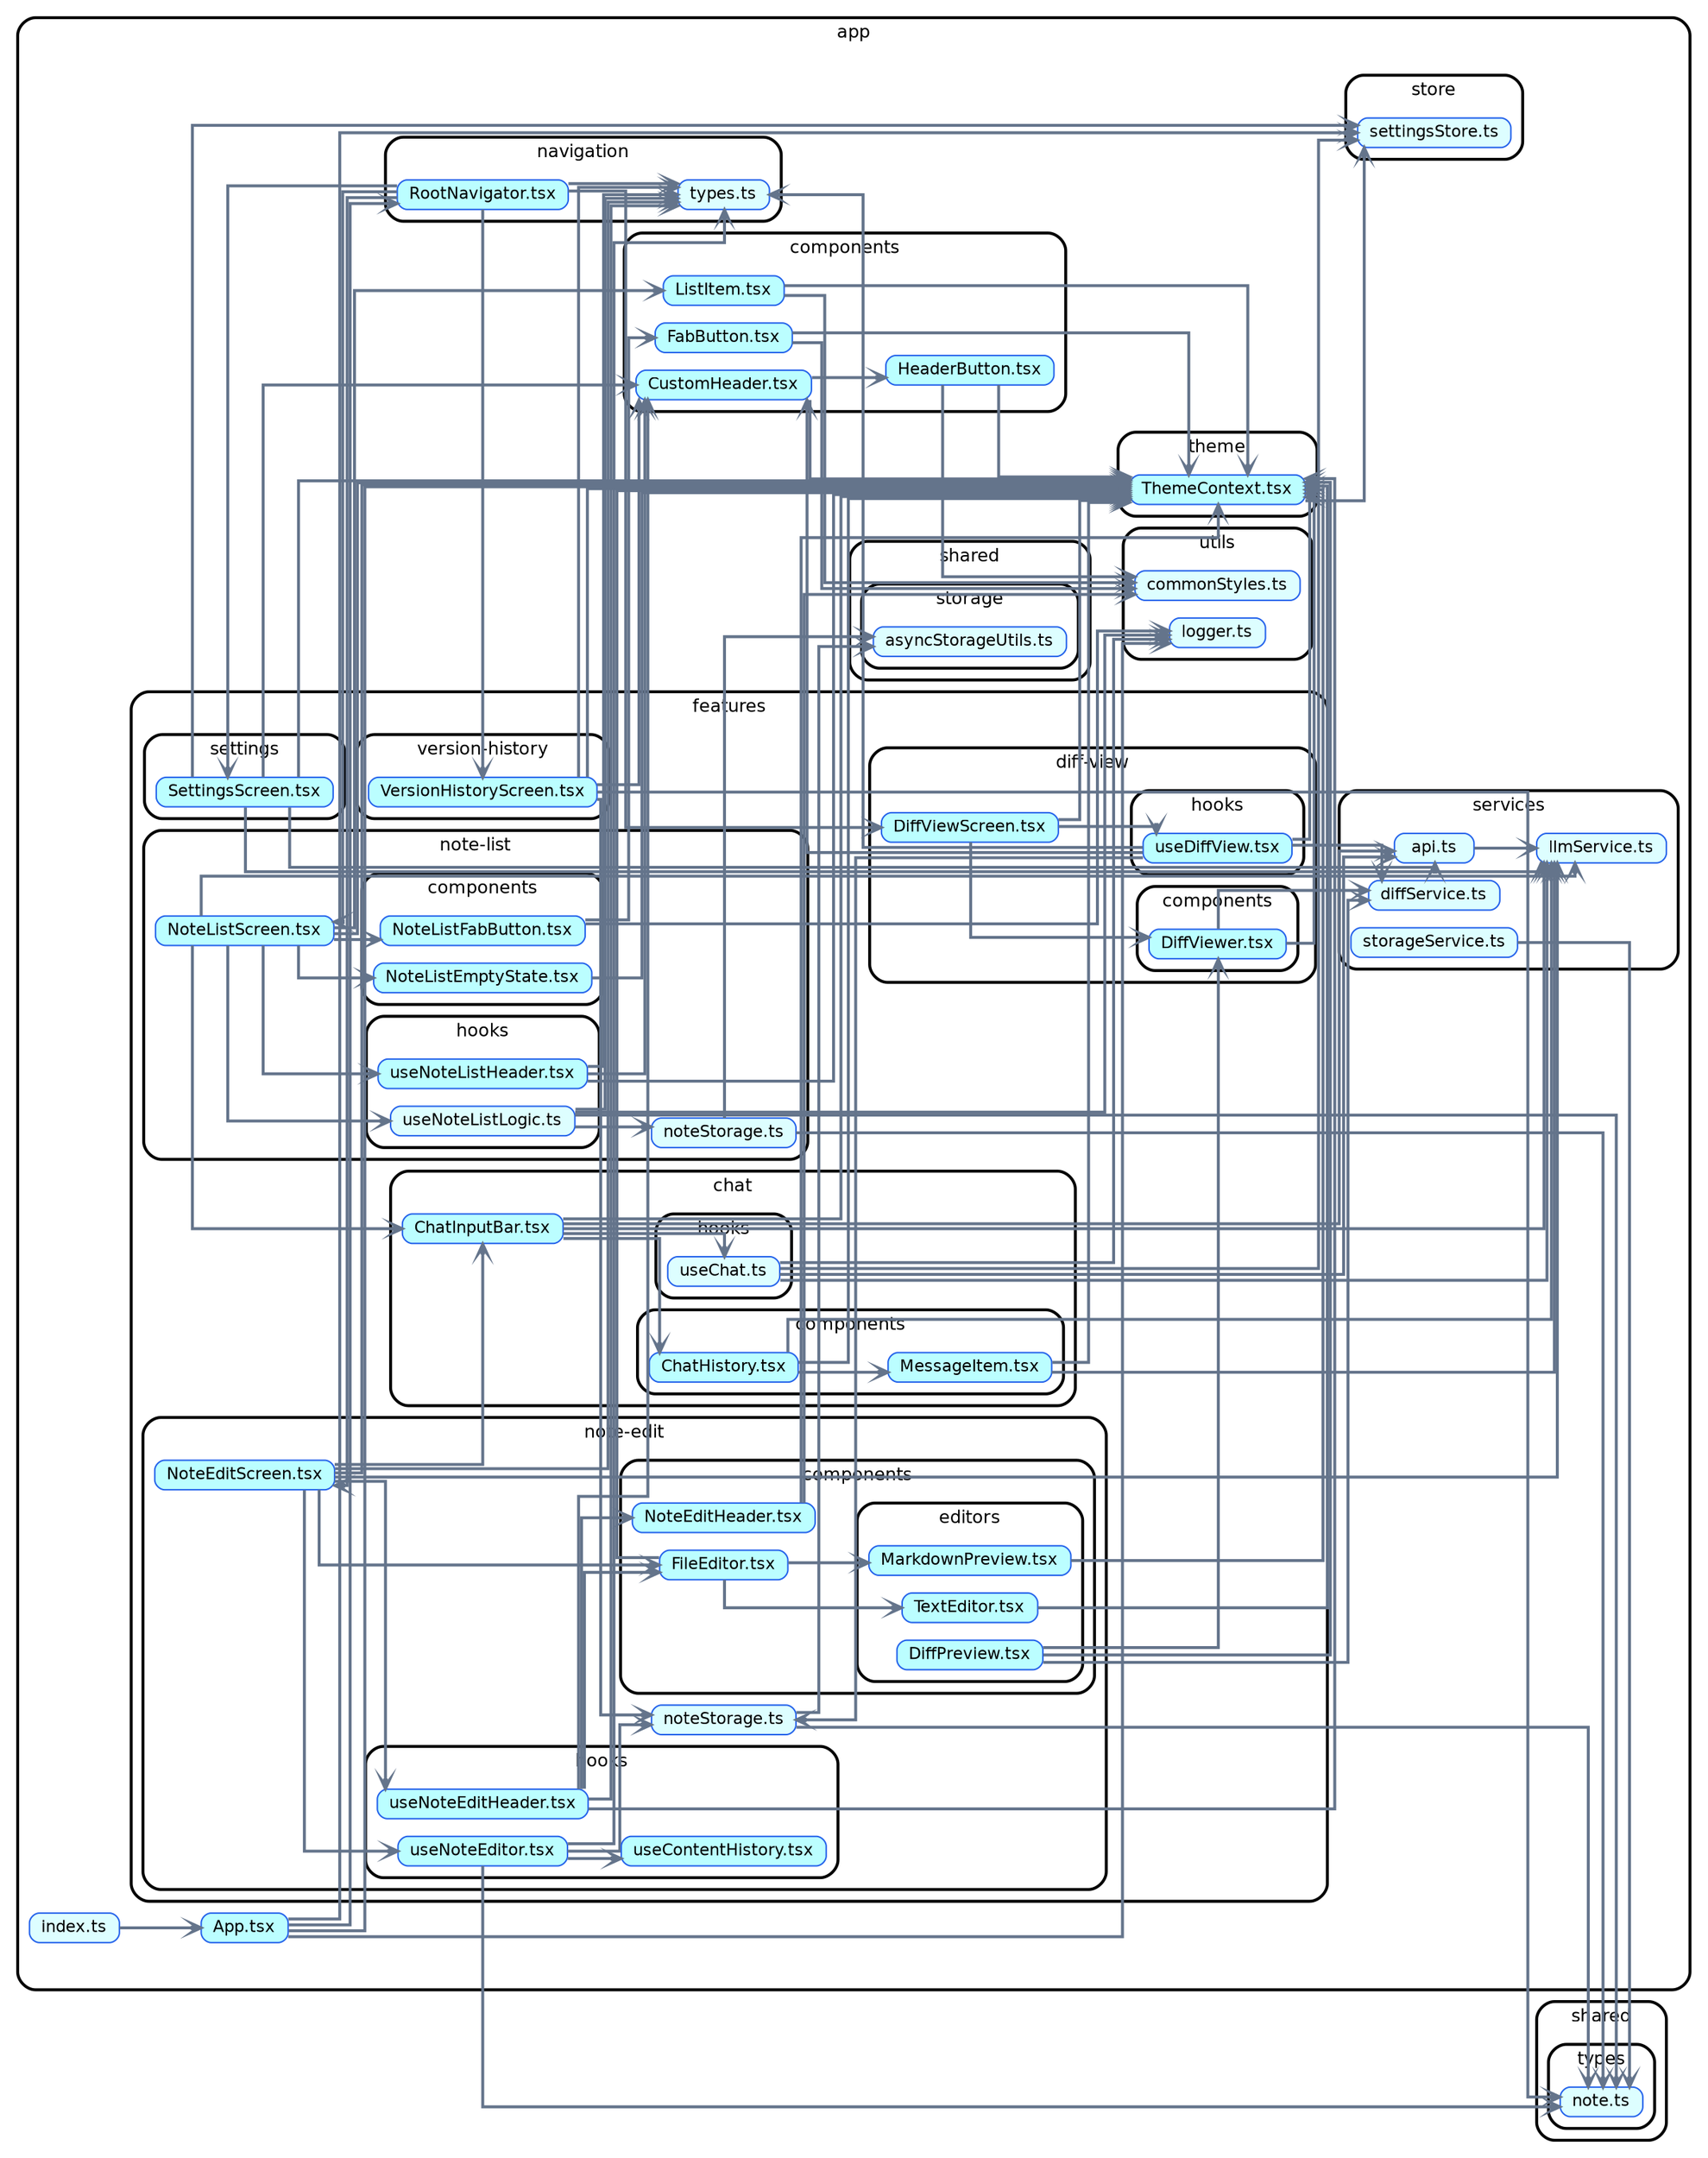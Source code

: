 strict digraph "dependency-cruiser output"{
    rankdir="LR" splines="ortho" overlap="false" nodesep="0.16" ranksep="0.18" fontname="Helvetica" fontsize="12" style="rounded,bold,filled" fillcolor="#ffffff" compound="true" bgcolor="white" concentrate="true"
    node [shape="box" style="filled,rounded" height="0.2" color="#2563eb" fillcolor="#e8f4fd" fontcolor="black" fontname="Helvetica" fontsize="11"]
    edge [arrowhead="vee" arrowsize="0.6" penwidth="2" color="#64748b" fontname="Helvetica" fontsize="9"]

    subgraph "cluster_app" {label="app" "app/App.tsx" [label=<App.tsx> tooltip="App.tsx" URL="app/App.tsx" fillcolor="#bbfeff"] }
    "app/App.tsx" -> "app/navigation/RootNavigator.tsx"
    "app/App.tsx" -> "app/store/settingsStore.ts"
    "app/App.tsx" -> "app/theme/ThemeContext.tsx"
    "app/App.tsx" -> "app/utils/logger.ts"
    subgraph "cluster_app" {label="app" subgraph "cluster_app/components" {label="components" "app/components/CustomHeader.tsx" [label=<CustomHeader.tsx> tooltip="CustomHeader.tsx" URL="app/components/CustomHeader.tsx" fillcolor="#bbfeff"] } }
    "app/components/CustomHeader.tsx" -> "app/theme/ThemeContext.tsx"
    "app/components/CustomHeader.tsx" -> "app/components/HeaderButton.tsx"
    subgraph "cluster_app" {label="app" subgraph "cluster_app/components" {label="components" "app/components/FabButton.tsx" [label=<FabButton.tsx> tooltip="FabButton.tsx" URL="app/components/FabButton.tsx" fillcolor="#bbfeff"] } }
    "app/components/FabButton.tsx" -> "app/theme/ThemeContext.tsx"
    "app/components/FabButton.tsx" -> "app/utils/commonStyles.ts"
    subgraph "cluster_app" {label="app" subgraph "cluster_app/components" {label="components" "app/components/HeaderButton.tsx" [label=<HeaderButton.tsx> tooltip="HeaderButton.tsx" URL="app/components/HeaderButton.tsx" fillcolor="#bbfeff"] } }
    "app/components/HeaderButton.tsx" -> "app/theme/ThemeContext.tsx"
    "app/components/HeaderButton.tsx" -> "app/utils/commonStyles.ts"
    subgraph "cluster_app" {label="app" subgraph "cluster_app/components" {label="components" "app/components/ListItem.tsx" [label=<ListItem.tsx> tooltip="ListItem.tsx" URL="app/components/ListItem.tsx" fillcolor="#bbfeff"] } }
    "app/components/ListItem.tsx" -> "app/theme/ThemeContext.tsx"
    "app/components/ListItem.tsx" -> "app/utils/commonStyles.ts"
    subgraph "cluster_app" {label="app" subgraph "cluster_app/features" {label="features" subgraph "cluster_app/features/chat" {label="chat" "app/features/chat/ChatInputBar.tsx" [label=<ChatInputBar.tsx> tooltip="ChatInputBar.tsx" URL="app/features/chat/ChatInputBar.tsx" fillcolor="#bbfeff"] } } }
    "app/features/chat/ChatInputBar.tsx" -> "app/services/api.ts"
    "app/features/chat/ChatInputBar.tsx" -> "app/services/llmService.ts"
    "app/features/chat/ChatInputBar.tsx" -> "app/theme/ThemeContext.tsx"
    "app/features/chat/ChatInputBar.tsx" -> "app/features/chat/components/ChatHistory.tsx"
    "app/features/chat/ChatInputBar.tsx" -> "app/features/chat/hooks/useChat.ts"
    subgraph "cluster_app" {label="app" subgraph "cluster_app/features" {label="features" subgraph "cluster_app/features/chat" {label="chat" subgraph "cluster_app/features/chat/components" {label="components" "app/features/chat/components/ChatHistory.tsx" [label=<ChatHistory.tsx> tooltip="ChatHistory.tsx" URL="app/features/chat/components/ChatHistory.tsx" fillcolor="#bbfeff"] } } } }
    "app/features/chat/components/ChatHistory.tsx" -> "app/services/llmService.ts"
    "app/features/chat/components/ChatHistory.tsx" -> "app/theme/ThemeContext.tsx"
    "app/features/chat/components/ChatHistory.tsx" -> "app/features/chat/components/MessageItem.tsx"
    subgraph "cluster_app" {label="app" subgraph "cluster_app/features" {label="features" subgraph "cluster_app/features/chat" {label="chat" subgraph "cluster_app/features/chat/components" {label="components" "app/features/chat/components/MessageItem.tsx" [label=<MessageItem.tsx> tooltip="MessageItem.tsx" URL="app/features/chat/components/MessageItem.tsx" fillcolor="#bbfeff"] } } } }
    "app/features/chat/components/MessageItem.tsx" -> "app/services/llmService.ts"
    "app/features/chat/components/MessageItem.tsx" -> "app/theme/ThemeContext.tsx"
    subgraph "cluster_app" {label="app" subgraph "cluster_app/features" {label="features" subgraph "cluster_app/features/chat" {label="chat" subgraph "cluster_app/features/chat/hooks" {label="hooks" "app/features/chat/hooks/useChat.ts" [label=<useChat.ts> tooltip="useChat.ts" URL="app/features/chat/hooks/useChat.ts" fillcolor="#ddfeff"] } } } }
    "app/features/chat/hooks/useChat.ts" -> "app/services/api.ts"
    "app/features/chat/hooks/useChat.ts" -> "app/services/llmService.ts"
    "app/features/chat/hooks/useChat.ts" -> "app/store/settingsStore.ts"
    "app/features/chat/hooks/useChat.ts" -> "app/utils/logger.ts"
    subgraph "cluster_app" {label="app" subgraph "cluster_app/features" {label="features" subgraph "cluster_app/features/diff-view" {label="diff-view" "app/features/diff-view/DiffViewScreen.tsx" [label=<DiffViewScreen.tsx> tooltip="DiffViewScreen.tsx" URL="app/features/diff-view/DiffViewScreen.tsx" fillcolor="#bbfeff"] } } }
    "app/features/diff-view/DiffViewScreen.tsx" -> "app/theme/ThemeContext.tsx"
    "app/features/diff-view/DiffViewScreen.tsx" -> "app/features/diff-view/components/DiffViewer.tsx"
    "app/features/diff-view/DiffViewScreen.tsx" -> "app/features/diff-view/hooks/useDiffView.tsx"
    subgraph "cluster_app" {label="app" subgraph "cluster_app/features" {label="features" subgraph "cluster_app/features/diff-view" {label="diff-view" subgraph "cluster_app/features/diff-view/components" {label="components" "app/features/diff-view/components/DiffViewer.tsx" [label=<DiffViewer.tsx> tooltip="DiffViewer.tsx" URL="app/features/diff-view/components/DiffViewer.tsx" fillcolor="#bbfeff"] } } } }
    "app/features/diff-view/components/DiffViewer.tsx" -> "app/services/diffService.ts"
    "app/features/diff-view/components/DiffViewer.tsx" -> "app/theme/ThemeContext.tsx"
    subgraph "cluster_app" {label="app" subgraph "cluster_app/features" {label="features" subgraph "cluster_app/features/diff-view" {label="diff-view" subgraph "cluster_app/features/diff-view/hooks" {label="hooks" "app/features/diff-view/hooks/useDiffView.tsx" [label=<useDiffView.tsx> tooltip="useDiffView.tsx" URL="app/features/diff-view/hooks/useDiffView.tsx" fillcolor="#bbfeff"] } } } }
    "app/features/diff-view/hooks/useDiffView.tsx" -> "app/components/CustomHeader.tsx"
    "app/features/diff-view/hooks/useDiffView.tsx" -> "app/navigation/types.ts"
    "app/features/diff-view/hooks/useDiffView.tsx" -> "app/services/diffService.ts"
    "app/features/diff-view/hooks/useDiffView.tsx" -> "app/theme/ThemeContext.tsx"
    "app/features/diff-view/hooks/useDiffView.tsx" -> "app/features/note-edit/noteStorage.ts"
    subgraph "cluster_app" {label="app" subgraph "cluster_app/features" {label="features" subgraph "cluster_app/features/note-edit" {label="note-edit" "app/features/note-edit/NoteEditScreen.tsx" [label=<NoteEditScreen.tsx> tooltip="NoteEditScreen.tsx" URL="app/features/note-edit/NoteEditScreen.tsx" fillcolor="#bbfeff"] } } }
    "app/features/note-edit/NoteEditScreen.tsx" -> "app/navigation/types.ts"
    "app/features/note-edit/NoteEditScreen.tsx" -> "app/services/llmService.ts"
    "app/features/note-edit/NoteEditScreen.tsx" -> "app/theme/ThemeContext.tsx"
    "app/features/note-edit/NoteEditScreen.tsx" -> "app/features/chat/ChatInputBar.tsx"
    "app/features/note-edit/NoteEditScreen.tsx" -> "app/features/note-edit/components/FileEditor.tsx"
    "app/features/note-edit/NoteEditScreen.tsx" -> "app/features/note-edit/hooks/useNoteEditHeader.tsx"
    "app/features/note-edit/NoteEditScreen.tsx" -> "app/features/note-edit/hooks/useNoteEditor.tsx"
    subgraph "cluster_app" {label="app" subgraph "cluster_app/features" {label="features" subgraph "cluster_app/features/note-edit" {label="note-edit" subgraph "cluster_app/features/note-edit/components" {label="components" "app/features/note-edit/components/FileEditor.tsx" [label=<FileEditor.tsx> tooltip="FileEditor.tsx" URL="app/features/note-edit/components/FileEditor.tsx" fillcolor="#bbfeff"] } } } }
    "app/features/note-edit/components/FileEditor.tsx" -> "app/theme/ThemeContext.tsx"
    "app/features/note-edit/components/FileEditor.tsx" -> "app/features/note-edit/components/editors/MarkdownPreview.tsx"
    "app/features/note-edit/components/FileEditor.tsx" -> "app/features/note-edit/components/editors/TextEditor.tsx"
    subgraph "cluster_app" {label="app" subgraph "cluster_app/features" {label="features" subgraph "cluster_app/features/note-edit" {label="note-edit" subgraph "cluster_app/features/note-edit/components" {label="components" "app/features/note-edit/components/NoteEditHeader.tsx" [label=<NoteEditHeader.tsx> tooltip="NoteEditHeader.tsx" URL="app/features/note-edit/components/NoteEditHeader.tsx" fillcolor="#bbfeff"] } } } }
    "app/features/note-edit/components/NoteEditHeader.tsx" -> "app/theme/ThemeContext.tsx"
    "app/features/note-edit/components/NoteEditHeader.tsx" -> "app/utils/commonStyles.ts"
    subgraph "cluster_app" {label="app" subgraph "cluster_app/features" {label="features" subgraph "cluster_app/features/note-edit" {label="note-edit" subgraph "cluster_app/features/note-edit/components" {label="components" subgraph "cluster_app/features/note-edit/components/editors" {label="editors" "app/features/note-edit/components/editors/DiffPreview.tsx" [label=<DiffPreview.tsx> tooltip="DiffPreview.tsx" URL="app/features/note-edit/components/editors/DiffPreview.tsx" fillcolor="#bbfeff"] } } } } }
    "app/features/note-edit/components/editors/DiffPreview.tsx" -> "app/services/diffService.ts"
    "app/features/note-edit/components/editors/DiffPreview.tsx" -> "app/theme/ThemeContext.tsx"
    "app/features/note-edit/components/editors/DiffPreview.tsx" -> "app/features/diff-view/components/DiffViewer.tsx"
    subgraph "cluster_app" {label="app" subgraph "cluster_app/features" {label="features" subgraph "cluster_app/features/note-edit" {label="note-edit" subgraph "cluster_app/features/note-edit/components" {label="components" subgraph "cluster_app/features/note-edit/components/editors" {label="editors" "app/features/note-edit/components/editors/MarkdownPreview.tsx" [label=<MarkdownPreview.tsx> tooltip="MarkdownPreview.tsx" URL="app/features/note-edit/components/editors/MarkdownPreview.tsx" fillcolor="#bbfeff"] } } } } }
    "app/features/note-edit/components/editors/MarkdownPreview.tsx" -> "app/theme/ThemeContext.tsx"
    subgraph "cluster_app" {label="app" subgraph "cluster_app/features" {label="features" subgraph "cluster_app/features/note-edit" {label="note-edit" subgraph "cluster_app/features/note-edit/components" {label="components" subgraph "cluster_app/features/note-edit/components/editors" {label="editors" "app/features/note-edit/components/editors/TextEditor.tsx" [label=<TextEditor.tsx> tooltip="TextEditor.tsx" URL="app/features/note-edit/components/editors/TextEditor.tsx" fillcolor="#bbfeff"] } } } } }
    "app/features/note-edit/components/editors/TextEditor.tsx" -> "app/theme/ThemeContext.tsx"
    subgraph "cluster_app" {label="app" subgraph "cluster_app/features" {label="features" subgraph "cluster_app/features/note-edit" {label="note-edit" subgraph "cluster_app/features/note-edit/hooks" {label="hooks" "app/features/note-edit/hooks/useContentHistory.tsx" [label=<useContentHistory.tsx> tooltip="useContentHistory.tsx" URL="app/features/note-edit/hooks/useContentHistory.tsx" fillcolor="#bbfeff"] } } } }
    subgraph "cluster_app" {label="app" subgraph "cluster_app/features" {label="features" subgraph "cluster_app/features/note-edit" {label="note-edit" subgraph "cluster_app/features/note-edit/hooks" {label="hooks" "app/features/note-edit/hooks/useNoteEditHeader.tsx" [label=<useNoteEditHeader.tsx> tooltip="useNoteEditHeader.tsx" URL="app/features/note-edit/hooks/useNoteEditHeader.tsx" fillcolor="#bbfeff"] } } } }
    "app/features/note-edit/hooks/useNoteEditHeader.tsx" -> "app/components/CustomHeader.tsx"
    "app/features/note-edit/hooks/useNoteEditHeader.tsx" -> "app/navigation/types.ts"
    "app/features/note-edit/hooks/useNoteEditHeader.tsx" -> "app/theme/ThemeContext.tsx"
    "app/features/note-edit/hooks/useNoteEditHeader.tsx" -> "app/features/note-edit/components/FileEditor.tsx"
    "app/features/note-edit/hooks/useNoteEditHeader.tsx" -> "app/features/note-edit/components/NoteEditHeader.tsx"
    subgraph "cluster_app" {label="app" subgraph "cluster_app/features" {label="features" subgraph "cluster_app/features/note-edit" {label="note-edit" subgraph "cluster_app/features/note-edit/hooks" {label="hooks" "app/features/note-edit/hooks/useNoteEditor.tsx" [label=<useNoteEditor.tsx> tooltip="useNoteEditor.tsx" URL="app/features/note-edit/hooks/useNoteEditor.tsx" fillcolor="#bbfeff"] } } } }
    "app/features/note-edit/hooks/useNoteEditor.tsx" -> "app/navigation/types.ts"
    "app/features/note-edit/hooks/useNoteEditor.tsx" -> "app/features/note-edit/noteStorage.ts"
    "app/features/note-edit/hooks/useNoteEditor.tsx" -> "app/features/note-edit/hooks/useContentHistory.tsx"
    "app/features/note-edit/hooks/useNoteEditor.tsx" -> "shared/types/note.ts"
    subgraph "cluster_app" {label="app" subgraph "cluster_app/features" {label="features" subgraph "cluster_app/features/note-edit" {label="note-edit" "app/features/note-edit/noteStorage.ts" [label=<noteStorage.ts> tooltip="noteStorage.ts" URL="app/features/note-edit/noteStorage.ts" fillcolor="#ddfeff"] } } }
    "app/features/note-edit/noteStorage.ts" -> "shared/types/note.ts"
    "app/features/note-edit/noteStorage.ts" -> "app/shared/storage/asyncStorageUtils.ts"
    subgraph "cluster_app" {label="app" subgraph "cluster_app/features" {label="features" subgraph "cluster_app/features/note-list" {label="note-list" "app/features/note-list/NoteListScreen.tsx" [label=<NoteListScreen.tsx> tooltip="NoteListScreen.tsx" URL="app/features/note-list/NoteListScreen.tsx" fillcolor="#bbfeff"] } } }
    "app/features/note-list/NoteListScreen.tsx" -> "app/components/ListItem.tsx"
    "app/features/note-list/NoteListScreen.tsx" -> "app/services/llmService.ts"
    "app/features/note-list/NoteListScreen.tsx" -> "app/theme/ThemeContext.tsx"
    "app/features/note-list/NoteListScreen.tsx" -> "app/features/chat/ChatInputBar.tsx"
    "app/features/note-list/NoteListScreen.tsx" -> "app/features/note-list/components/NoteListEmptyState.tsx"
    "app/features/note-list/NoteListScreen.tsx" -> "app/features/note-list/components/NoteListFabButton.tsx"
    "app/features/note-list/NoteListScreen.tsx" -> "app/features/note-list/hooks/useNoteListHeader.tsx"
    "app/features/note-list/NoteListScreen.tsx" -> "app/features/note-list/hooks/useNoteListLogic.ts"
    subgraph "cluster_app" {label="app" subgraph "cluster_app/features" {label="features" subgraph "cluster_app/features/note-list" {label="note-list" subgraph "cluster_app/features/note-list/components" {label="components" "app/features/note-list/components/NoteListEmptyState.tsx" [label=<NoteListEmptyState.tsx> tooltip="NoteListEmptyState.tsx" URL="app/features/note-list/components/NoteListEmptyState.tsx" fillcolor="#bbfeff"] } } } }
    "app/features/note-list/components/NoteListEmptyState.tsx" -> "app/theme/ThemeContext.tsx"
    subgraph "cluster_app" {label="app" subgraph "cluster_app/features" {label="features" subgraph "cluster_app/features/note-list" {label="note-list" subgraph "cluster_app/features/note-list/components" {label="components" "app/features/note-list/components/NoteListFabButton.tsx" [label=<NoteListFabButton.tsx> tooltip="NoteListFabButton.tsx" URL="app/features/note-list/components/NoteListFabButton.tsx" fillcolor="#bbfeff"] } } } }
    "app/features/note-list/components/NoteListFabButton.tsx" -> "app/components/FabButton.tsx"
    "app/features/note-list/components/NoteListFabButton.tsx" -> "app/utils/logger.ts"
    subgraph "cluster_app" {label="app" subgraph "cluster_app/features" {label="features" subgraph "cluster_app/features/note-list" {label="note-list" subgraph "cluster_app/features/note-list/hooks" {label="hooks" "app/features/note-list/hooks/useNoteListHeader.tsx" [label=<useNoteListHeader.tsx> tooltip="useNoteListHeader.tsx" URL="app/features/note-list/hooks/useNoteListHeader.tsx" fillcolor="#bbfeff"] } } } }
    "app/features/note-list/hooks/useNoteListHeader.tsx" -> "app/components/CustomHeader.tsx"
    "app/features/note-list/hooks/useNoteListHeader.tsx" -> "app/navigation/types.ts"
    "app/features/note-list/hooks/useNoteListHeader.tsx" -> "app/theme/ThemeContext.tsx"
    subgraph "cluster_app" {label="app" subgraph "cluster_app/features" {label="features" subgraph "cluster_app/features/note-list" {label="note-list" subgraph "cluster_app/features/note-list/hooks" {label="hooks" "app/features/note-list/hooks/useNoteListLogic.ts" [label=<useNoteListLogic.ts> tooltip="useNoteListLogic.ts" URL="app/features/note-list/hooks/useNoteListLogic.ts" fillcolor="#ddfeff"] } } } }
    "app/features/note-list/hooks/useNoteListLogic.ts" -> "app/navigation/types.ts"
    "app/features/note-list/hooks/useNoteListLogic.ts" -> "app/utils/logger.ts"
    "app/features/note-list/hooks/useNoteListLogic.ts" -> "app/features/note-list/noteStorage.ts"
    "app/features/note-list/hooks/useNoteListLogic.ts" -> "shared/types/note.ts"
    subgraph "cluster_app" {label="app" subgraph "cluster_app/features" {label="features" subgraph "cluster_app/features/note-list" {label="note-list" "app/features/note-list/noteStorage.ts" [label=<noteStorage.ts> tooltip="noteStorage.ts" URL="app/features/note-list/noteStorage.ts" fillcolor="#ddfeff"] } } }
    "app/features/note-list/noteStorage.ts" -> "shared/types/note.ts"
    "app/features/note-list/noteStorage.ts" -> "app/shared/storage/asyncStorageUtils.ts"
    subgraph "cluster_app" {label="app" subgraph "cluster_app/features" {label="features" subgraph "cluster_app/features/settings" {label="settings" "app/features/settings/SettingsScreen.tsx" [label=<SettingsScreen.tsx> tooltip="SettingsScreen.tsx" URL="app/features/settings/SettingsScreen.tsx" fillcolor="#bbfeff"] } } }
    "app/features/settings/SettingsScreen.tsx" -> "app/components/CustomHeader.tsx"
    "app/features/settings/SettingsScreen.tsx" -> "app/services/api.ts"
    "app/features/settings/SettingsScreen.tsx" -> "app/services/llmService.ts"
    "app/features/settings/SettingsScreen.tsx" -> "app/store/settingsStore.ts"
    "app/features/settings/SettingsScreen.tsx" -> "app/theme/ThemeContext.tsx"
    subgraph "cluster_app" {label="app" subgraph "cluster_app/features" {label="features" subgraph "cluster_app/features/version-history" {label="version-history" "app/features/version-history/VersionHistoryScreen.tsx" [label=<VersionHistoryScreen.tsx> tooltip="VersionHistoryScreen.tsx" URL="app/features/version-history/VersionHistoryScreen.tsx" fillcolor="#bbfeff"] } } }
    "app/features/version-history/VersionHistoryScreen.tsx" -> "shared/types/note.ts"
    "app/features/version-history/VersionHistoryScreen.tsx" -> "app/components/CustomHeader.tsx"
    "app/features/version-history/VersionHistoryScreen.tsx" -> "app/navigation/types.ts"
    "app/features/version-history/VersionHistoryScreen.tsx" -> "app/theme/ThemeContext.tsx"
    "app/features/version-history/VersionHistoryScreen.tsx" -> "app/features/note-edit/noteStorage.ts"
    subgraph "cluster_app" {label="app" "app/index.ts" [label=<index.ts> tooltip="index.ts" URL="app/index.ts" fillcolor="#ddfeff"] }
    "app/index.ts" -> "app/App.tsx"
    subgraph "cluster_app" {label="app" subgraph "cluster_app/navigation" {label="navigation" "app/navigation/RootNavigator.tsx" [label=<RootNavigator.tsx> tooltip="RootNavigator.tsx" URL="app/navigation/RootNavigator.tsx" fillcolor="#bbfeff"] } }
    "app/navigation/RootNavigator.tsx" -> "app/features/diff-view/DiffViewScreen.tsx"
    "app/navigation/RootNavigator.tsx" -> "app/features/note-edit/NoteEditScreen.tsx"
    "app/navigation/RootNavigator.tsx" -> "app/features/note-list/NoteListScreen.tsx"
    "app/navigation/RootNavigator.tsx" -> "app/features/settings/SettingsScreen.tsx"
    "app/navigation/RootNavigator.tsx" -> "app/features/version-history/VersionHistoryScreen.tsx"
    "app/navigation/RootNavigator.tsx" -> "app/navigation/types.ts"
    subgraph "cluster_app" {label="app" subgraph "cluster_app/navigation" {label="navigation" "app/navigation/types.ts" [label=<types.ts> tooltip="types.ts" URL="app/navigation/types.ts" fillcolor="#ddfeff"] } }
    subgraph "cluster_app" {label="app" subgraph "cluster_app/services" {label="services" "app/services/api.ts" [label=<api.ts> tooltip="api.ts" URL="app/services/api.ts" fillcolor="#ddfeff"] } }
    "app/services/api.ts" -> "app/services/llmService.ts"
    subgraph "cluster_app" {label="app" subgraph "cluster_app/services" {label="services" "app/services/diffService.ts" [label=<diffService.ts> tooltip="diffService.ts" URL="app/services/diffService.ts" fillcolor="#ddfeff"] } }
    subgraph "cluster_app" {label="app" subgraph "cluster_app/services" {label="services" "app/services/llmService.ts" [label=<llmService.ts> tooltip="llmService.ts" URL="app/services/llmService.ts" fillcolor="#ddfeff"] } }
    subgraph "cluster_app" {label="app" subgraph "cluster_app/services" {label="services" "app/services/storageService.ts" [label=<storageService.ts> tooltip="storageService.ts" URL="app/services/storageService.ts" fillcolor="#ddfeff"] } }
    "app/services/storageService.ts" -> "shared/types/note.ts"
    subgraph "cluster_app" {label="app" subgraph "cluster_app/shared" {label="shared" subgraph "cluster_app/shared/storage" {label="storage" "app/shared/storage/asyncStorageUtils.ts" [label=<asyncStorageUtils.ts> tooltip="asyncStorageUtils.ts" URL="app/shared/storage/asyncStorageUtils.ts" fillcolor="#ddfeff"] } } }
    subgraph "cluster_app" {label="app" subgraph "cluster_app/store" {label="store" "app/store/settingsStore.ts" [label=<settingsStore.ts> tooltip="settingsStore.ts" URL="app/store/settingsStore.ts" fillcolor="#ddfeff"] } }
    subgraph "cluster_app" {label="app" subgraph "cluster_app/theme" {label="theme" "app/theme/ThemeContext.tsx" [label=<ThemeContext.tsx> tooltip="ThemeContext.tsx" URL="app/theme/ThemeContext.tsx" fillcolor="#bbfeff"] } }
    "app/theme/ThemeContext.tsx" -> "app/store/settingsStore.ts"
    subgraph "cluster_app" {label="app" subgraph "cluster_app/utils" {label="utils" "app/utils/commonStyles.ts" [label=<commonStyles.ts> tooltip="commonStyles.ts" URL="app/utils/commonStyles.ts" fillcolor="#ddfeff"] } }
    subgraph "cluster_app" {label="app" subgraph "cluster_app/utils" {label="utils" "app/utils/logger.ts" [label=<logger.ts> tooltip="logger.ts" URL="app/utils/logger.ts" fillcolor="#ddfeff"] } }
    subgraph "cluster_shared" {label="shared" subgraph "cluster_shared/types" {label="types" "shared/types/note.ts" [label=<note.ts> tooltip="note.ts" URL="shared/types/note.ts" fillcolor="#ddfeff"] } }
}
